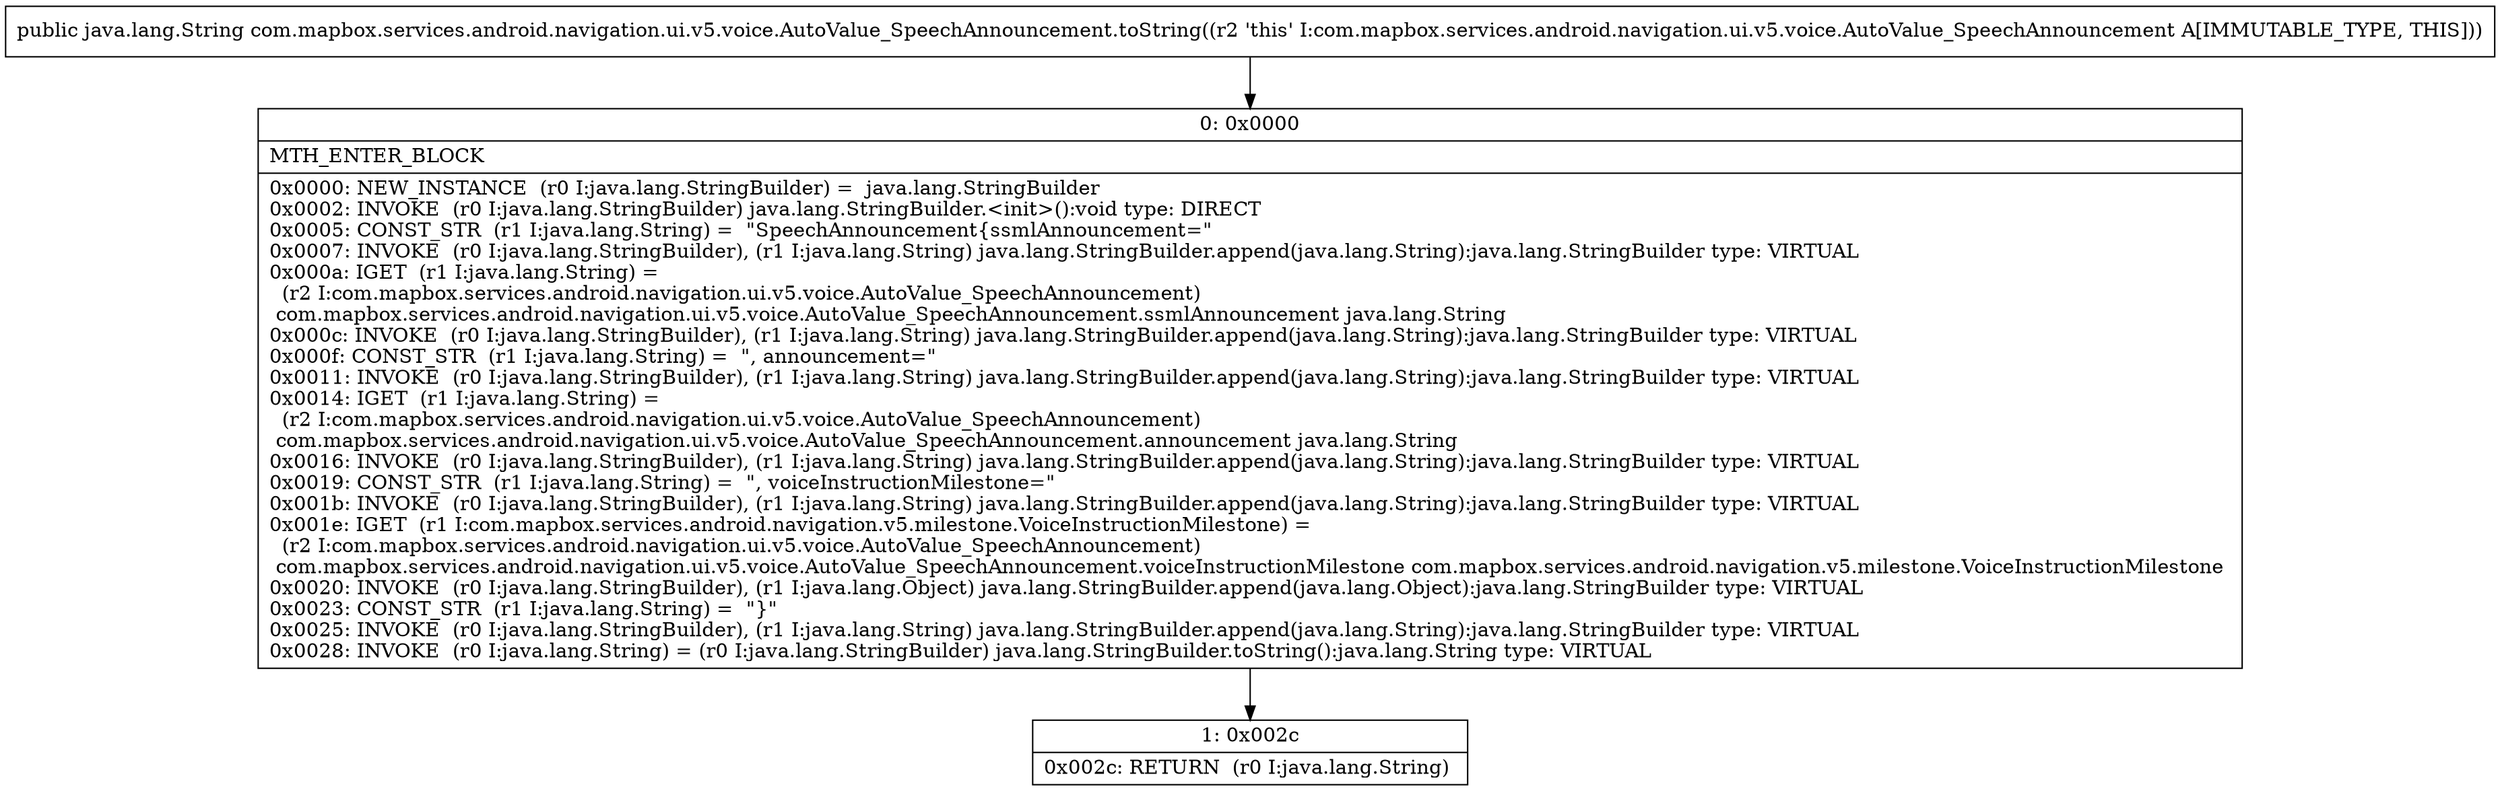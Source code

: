 digraph "CFG forcom.mapbox.services.android.navigation.ui.v5.voice.AutoValue_SpeechAnnouncement.toString()Ljava\/lang\/String;" {
Node_0 [shape=record,label="{0\:\ 0x0000|MTH_ENTER_BLOCK\l|0x0000: NEW_INSTANCE  (r0 I:java.lang.StringBuilder) =  java.lang.StringBuilder \l0x0002: INVOKE  (r0 I:java.lang.StringBuilder) java.lang.StringBuilder.\<init\>():void type: DIRECT \l0x0005: CONST_STR  (r1 I:java.lang.String) =  \"SpeechAnnouncement\{ssmlAnnouncement=\" \l0x0007: INVOKE  (r0 I:java.lang.StringBuilder), (r1 I:java.lang.String) java.lang.StringBuilder.append(java.lang.String):java.lang.StringBuilder type: VIRTUAL \l0x000a: IGET  (r1 I:java.lang.String) = \l  (r2 I:com.mapbox.services.android.navigation.ui.v5.voice.AutoValue_SpeechAnnouncement)\l com.mapbox.services.android.navigation.ui.v5.voice.AutoValue_SpeechAnnouncement.ssmlAnnouncement java.lang.String \l0x000c: INVOKE  (r0 I:java.lang.StringBuilder), (r1 I:java.lang.String) java.lang.StringBuilder.append(java.lang.String):java.lang.StringBuilder type: VIRTUAL \l0x000f: CONST_STR  (r1 I:java.lang.String) =  \", announcement=\" \l0x0011: INVOKE  (r0 I:java.lang.StringBuilder), (r1 I:java.lang.String) java.lang.StringBuilder.append(java.lang.String):java.lang.StringBuilder type: VIRTUAL \l0x0014: IGET  (r1 I:java.lang.String) = \l  (r2 I:com.mapbox.services.android.navigation.ui.v5.voice.AutoValue_SpeechAnnouncement)\l com.mapbox.services.android.navigation.ui.v5.voice.AutoValue_SpeechAnnouncement.announcement java.lang.String \l0x0016: INVOKE  (r0 I:java.lang.StringBuilder), (r1 I:java.lang.String) java.lang.StringBuilder.append(java.lang.String):java.lang.StringBuilder type: VIRTUAL \l0x0019: CONST_STR  (r1 I:java.lang.String) =  \", voiceInstructionMilestone=\" \l0x001b: INVOKE  (r0 I:java.lang.StringBuilder), (r1 I:java.lang.String) java.lang.StringBuilder.append(java.lang.String):java.lang.StringBuilder type: VIRTUAL \l0x001e: IGET  (r1 I:com.mapbox.services.android.navigation.v5.milestone.VoiceInstructionMilestone) = \l  (r2 I:com.mapbox.services.android.navigation.ui.v5.voice.AutoValue_SpeechAnnouncement)\l com.mapbox.services.android.navigation.ui.v5.voice.AutoValue_SpeechAnnouncement.voiceInstructionMilestone com.mapbox.services.android.navigation.v5.milestone.VoiceInstructionMilestone \l0x0020: INVOKE  (r0 I:java.lang.StringBuilder), (r1 I:java.lang.Object) java.lang.StringBuilder.append(java.lang.Object):java.lang.StringBuilder type: VIRTUAL \l0x0023: CONST_STR  (r1 I:java.lang.String) =  \"\}\" \l0x0025: INVOKE  (r0 I:java.lang.StringBuilder), (r1 I:java.lang.String) java.lang.StringBuilder.append(java.lang.String):java.lang.StringBuilder type: VIRTUAL \l0x0028: INVOKE  (r0 I:java.lang.String) = (r0 I:java.lang.StringBuilder) java.lang.StringBuilder.toString():java.lang.String type: VIRTUAL \l}"];
Node_1 [shape=record,label="{1\:\ 0x002c|0x002c: RETURN  (r0 I:java.lang.String) \l}"];
MethodNode[shape=record,label="{public java.lang.String com.mapbox.services.android.navigation.ui.v5.voice.AutoValue_SpeechAnnouncement.toString((r2 'this' I:com.mapbox.services.android.navigation.ui.v5.voice.AutoValue_SpeechAnnouncement A[IMMUTABLE_TYPE, THIS])) }"];
MethodNode -> Node_0;
Node_0 -> Node_1;
}

